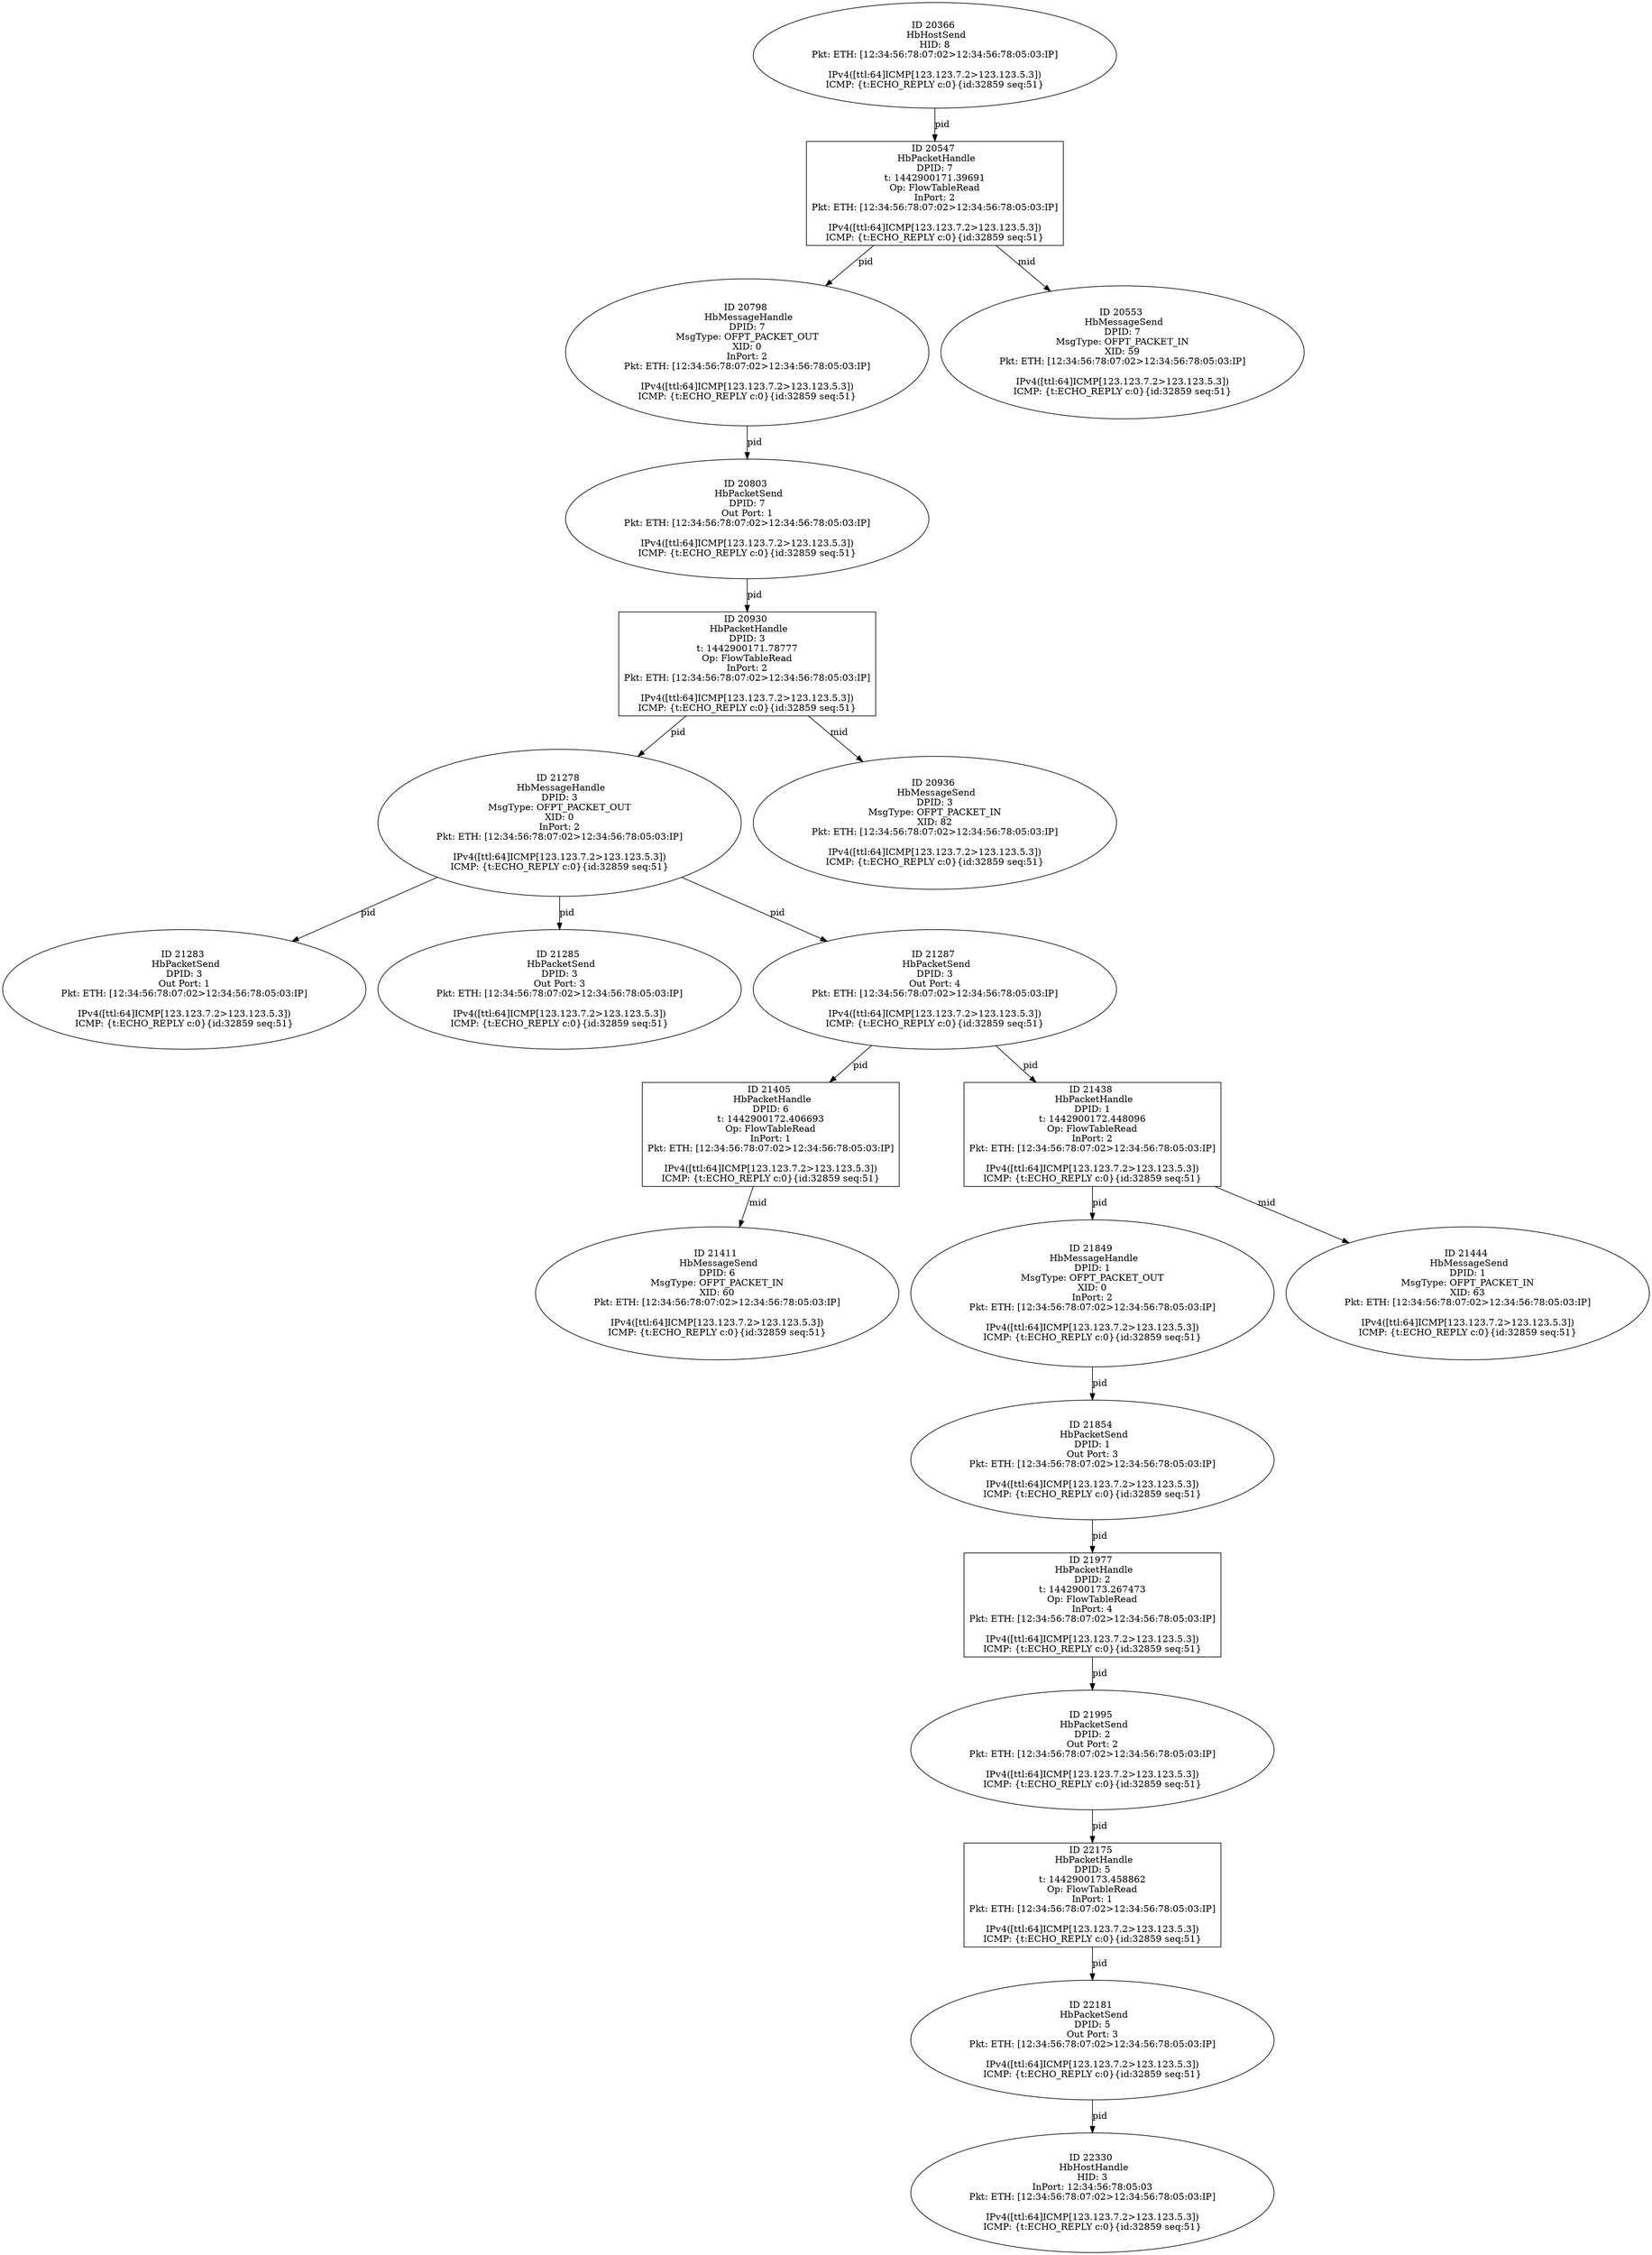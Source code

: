 strict digraph G {
20366 [shape=oval, event=<hb_events.HbHostSend object at 0x10c5bd3d0>, label="ID 20366 
 HbHostSend
HID: 8
Pkt: ETH: [12:34:56:78:07:02>12:34:56:78:05:03:IP]

IPv4([ttl:64]ICMP[123.123.7.2>123.123.5.3])
ICMP: {t:ECHO_REPLY c:0}{id:32859 seq:51}"];
20803 [shape=oval, event=<hb_events.HbPacketSend object at 0x10c6b6f90>, label="ID 20803 
 HbPacketSend
DPID: 7
Out Port: 1
Pkt: ETH: [12:34:56:78:07:02>12:34:56:78:05:03:IP]

IPv4([ttl:64]ICMP[123.123.7.2>123.123.5.3])
ICMP: {t:ECHO_REPLY c:0}{id:32859 seq:51}"];
21849 [shape=oval, event=<hb_events.HbMessageHandle object at 0x10c97b890>, label="ID 21849 
 HbMessageHandle
DPID: 1
MsgType: OFPT_PACKET_OUT
XID: 0
InPort: 2
Pkt: ETH: [12:34:56:78:07:02>12:34:56:78:05:03:IP]

IPv4([ttl:64]ICMP[123.123.7.2>123.123.5.3])
ICMP: {t:ECHO_REPLY c:0}{id:32859 seq:51}"];
21405 [shape=box, event=<hb_events.HbPacketHandle object at 0x10c851b90>, label="ID 21405 
 HbPacketHandle
DPID: 6
t: 1442900172.406693
Op: FlowTableRead
InPort: 1
Pkt: ETH: [12:34:56:78:07:02>12:34:56:78:05:03:IP]

IPv4([ttl:64]ICMP[123.123.7.2>123.123.5.3])
ICMP: {t:ECHO_REPLY c:0}{id:32859 seq:51}"];
21278 [shape=oval, event=<hb_events.HbMessageHandle object at 0x10c7fd810>, label="ID 21278 
 HbMessageHandle
DPID: 3
MsgType: OFPT_PACKET_OUT
XID: 0
InPort: 2
Pkt: ETH: [12:34:56:78:07:02>12:34:56:78:05:03:IP]

IPv4([ttl:64]ICMP[123.123.7.2>123.123.5.3])
ICMP: {t:ECHO_REPLY c:0}{id:32859 seq:51}"];
22175 [shape=box, event=<hb_events.HbPacketHandle object at 0x10ca3c5d0>, label="ID 22175 
 HbPacketHandle
DPID: 5
t: 1442900173.458862
Op: FlowTableRead
InPort: 1
Pkt: ETH: [12:34:56:78:07:02>12:34:56:78:05:03:IP]

IPv4([ttl:64]ICMP[123.123.7.2>123.123.5.3])
ICMP: {t:ECHO_REPLY c:0}{id:32859 seq:51}"];
21283 [shape=oval, event=<hb_events.HbPacketSend object at 0x10c7fd8d0>, label="ID 21283 
 HbPacketSend
DPID: 3
Out Port: 1
Pkt: ETH: [12:34:56:78:07:02>12:34:56:78:05:03:IP]

IPv4([ttl:64]ICMP[123.123.7.2>123.123.5.3])
ICMP: {t:ECHO_REPLY c:0}{id:32859 seq:51}"];
21285 [shape=oval, event=<hb_events.HbPacketSend object at 0x10c80b750>, label="ID 21285 
 HbPacketSend
DPID: 3
Out Port: 3
Pkt: ETH: [12:34:56:78:07:02>12:34:56:78:05:03:IP]

IPv4([ttl:64]ICMP[123.123.7.2>123.123.5.3])
ICMP: {t:ECHO_REPLY c:0}{id:32859 seq:51}"];
21287 [shape=oval, event=<hb_events.HbPacketSend object at 0x10c80b990>, label="ID 21287 
 HbPacketSend
DPID: 3
Out Port: 4
Pkt: ETH: [12:34:56:78:07:02>12:34:56:78:05:03:IP]

IPv4([ttl:64]ICMP[123.123.7.2>123.123.5.3])
ICMP: {t:ECHO_REPLY c:0}{id:32859 seq:51}"];
22330 [shape=oval, event=<hb_events.HbHostHandle object at 0x10caa2150>, label="ID 22330 
 HbHostHandle
HID: 3
InPort: 12:34:56:78:05:03
Pkt: ETH: [12:34:56:78:07:02>12:34:56:78:05:03:IP]

IPv4([ttl:64]ICMP[123.123.7.2>123.123.5.3])
ICMP: {t:ECHO_REPLY c:0}{id:32859 seq:51}"];
20798 [shape=oval, event=<hb_events.HbMessageHandle object at 0x10c6b6a90>, label="ID 20798 
 HbMessageHandle
DPID: 7
MsgType: OFPT_PACKET_OUT
XID: 0
InPort: 2
Pkt: ETH: [12:34:56:78:07:02>12:34:56:78:05:03:IP]

IPv4([ttl:64]ICMP[123.123.7.2>123.123.5.3])
ICMP: {t:ECHO_REPLY c:0}{id:32859 seq:51}"];
20930 [shape=box, event=<hb_events.HbPacketHandle object at 0x10c6f47d0>, label="ID 20930 
 HbPacketHandle
DPID: 3
t: 1442900171.78777
Op: FlowTableRead
InPort: 2
Pkt: ETH: [12:34:56:78:07:02>12:34:56:78:05:03:IP]

IPv4([ttl:64]ICMP[123.123.7.2>123.123.5.3])
ICMP: {t:ECHO_REPLY c:0}{id:32859 seq:51}"];
20547 [shape=box, event=<hb_events.HbPacketHandle object at 0x10c628a90>, label="ID 20547 
 HbPacketHandle
DPID: 7
t: 1442900171.39691
Op: FlowTableRead
InPort: 2
Pkt: ETH: [12:34:56:78:07:02>12:34:56:78:05:03:IP]

IPv4([ttl:64]ICMP[123.123.7.2>123.123.5.3])
ICMP: {t:ECHO_REPLY c:0}{id:32859 seq:51}"];
21444 [shape=oval, event=<hb_events.HbMessageSend object at 0x10c883190>, label="ID 21444 
 HbMessageSend
DPID: 1
MsgType: OFPT_PACKET_IN
XID: 63
Pkt: ETH: [12:34:56:78:07:02>12:34:56:78:05:03:IP]

IPv4([ttl:64]ICMP[123.123.7.2>123.123.5.3])
ICMP: {t:ECHO_REPLY c:0}{id:32859 seq:51}"];
20936 [shape=oval, event=<hb_events.HbMessageSend object at 0x10c6faa90>, label="ID 20936 
 HbMessageSend
DPID: 3
MsgType: OFPT_PACKET_IN
XID: 82
Pkt: ETH: [12:34:56:78:07:02>12:34:56:78:05:03:IP]

IPv4([ttl:64]ICMP[123.123.7.2>123.123.5.3])
ICMP: {t:ECHO_REPLY c:0}{id:32859 seq:51}"];
20553 [shape=oval, event=<hb_events.HbMessageSend object at 0x10c62e990>, label="ID 20553 
 HbMessageSend
DPID: 7
MsgType: OFPT_PACKET_IN
XID: 59
Pkt: ETH: [12:34:56:78:07:02>12:34:56:78:05:03:IP]

IPv4([ttl:64]ICMP[123.123.7.2>123.123.5.3])
ICMP: {t:ECHO_REPLY c:0}{id:32859 seq:51}"];
21411 [shape=oval, event=<hb_events.HbMessageSend object at 0x10c865f10>, label="ID 21411 
 HbMessageSend
DPID: 6
MsgType: OFPT_PACKET_IN
XID: 60
Pkt: ETH: [12:34:56:78:07:02>12:34:56:78:05:03:IP]

IPv4([ttl:64]ICMP[123.123.7.2>123.123.5.3])
ICMP: {t:ECHO_REPLY c:0}{id:32859 seq:51}"];
21977 [shape=box, event=<hb_events.HbPacketHandle object at 0x10c9b9890>, label="ID 21977 
 HbPacketHandle
DPID: 2
t: 1442900173.267473
Op: FlowTableRead
InPort: 4
Pkt: ETH: [12:34:56:78:07:02>12:34:56:78:05:03:IP]

IPv4([ttl:64]ICMP[123.123.7.2>123.123.5.3])
ICMP: {t:ECHO_REPLY c:0}{id:32859 seq:51}"];
21854 [shape=oval, event=<hb_events.HbPacketSend object at 0x10c97bd90>, label="ID 21854 
 HbPacketSend
DPID: 1
Out Port: 3
Pkt: ETH: [12:34:56:78:07:02>12:34:56:78:05:03:IP]

IPv4([ttl:64]ICMP[123.123.7.2>123.123.5.3])
ICMP: {t:ECHO_REPLY c:0}{id:32859 seq:51}"];
22181 [shape=oval, event=<hb_events.HbPacketSend object at 0x10ca3c310>, label="ID 22181 
 HbPacketSend
DPID: 5
Out Port: 3
Pkt: ETH: [12:34:56:78:07:02>12:34:56:78:05:03:IP]

IPv4([ttl:64]ICMP[123.123.7.2>123.123.5.3])
ICMP: {t:ECHO_REPLY c:0}{id:32859 seq:51}"];
21995 [shape=oval, event=<hb_events.HbPacketSend object at 0x10c9b9c90>, label="ID 21995 
 HbPacketSend
DPID: 2
Out Port: 2
Pkt: ETH: [12:34:56:78:07:02>12:34:56:78:05:03:IP]

IPv4([ttl:64]ICMP[123.123.7.2>123.123.5.3])
ICMP: {t:ECHO_REPLY c:0}{id:32859 seq:51}"];
21438 [shape=box, event=<hb_events.HbPacketHandle object at 0x10c87e490>, label="ID 21438 
 HbPacketHandle
DPID: 1
t: 1442900172.448096
Op: FlowTableRead
InPort: 2
Pkt: ETH: [12:34:56:78:07:02>12:34:56:78:05:03:IP]

IPv4([ttl:64]ICMP[123.123.7.2>123.123.5.3])
ICMP: {t:ECHO_REPLY c:0}{id:32859 seq:51}"];
20366 -> 20547  [rel=pid, label=pid];
20547 -> 20553  [rel=mid, label=mid];
20547 -> 20798  [rel=pid, label=pid];
21849 -> 21854  [rel=pid, label=pid];
21405 -> 21411  [rel=mid, label=mid];
21278 -> 21283  [rel=pid, label=pid];
21278 -> 21285  [rel=pid, label=pid];
21278 -> 21287  [rel=pid, label=pid];
22175 -> 22181  [rel=pid, label=pid];
21287 -> 21405  [rel=pid, label=pid];
21287 -> 21438  [rel=pid, label=pid];
20798 -> 20803  [rel=pid, label=pid];
20930 -> 20936  [rel=mid, label=mid];
20930 -> 21278  [rel=pid, label=pid];
20803 -> 20930  [rel=pid, label=pid];
21977 -> 21995  [rel=pid, label=pid];
21854 -> 21977  [rel=pid, label=pid];
22181 -> 22330  [rel=pid, label=pid];
21995 -> 22175  [rel=pid, label=pid];
21438 -> 21849  [rel=pid, label=pid];
21438 -> 21444  [rel=mid, label=mid];
}

